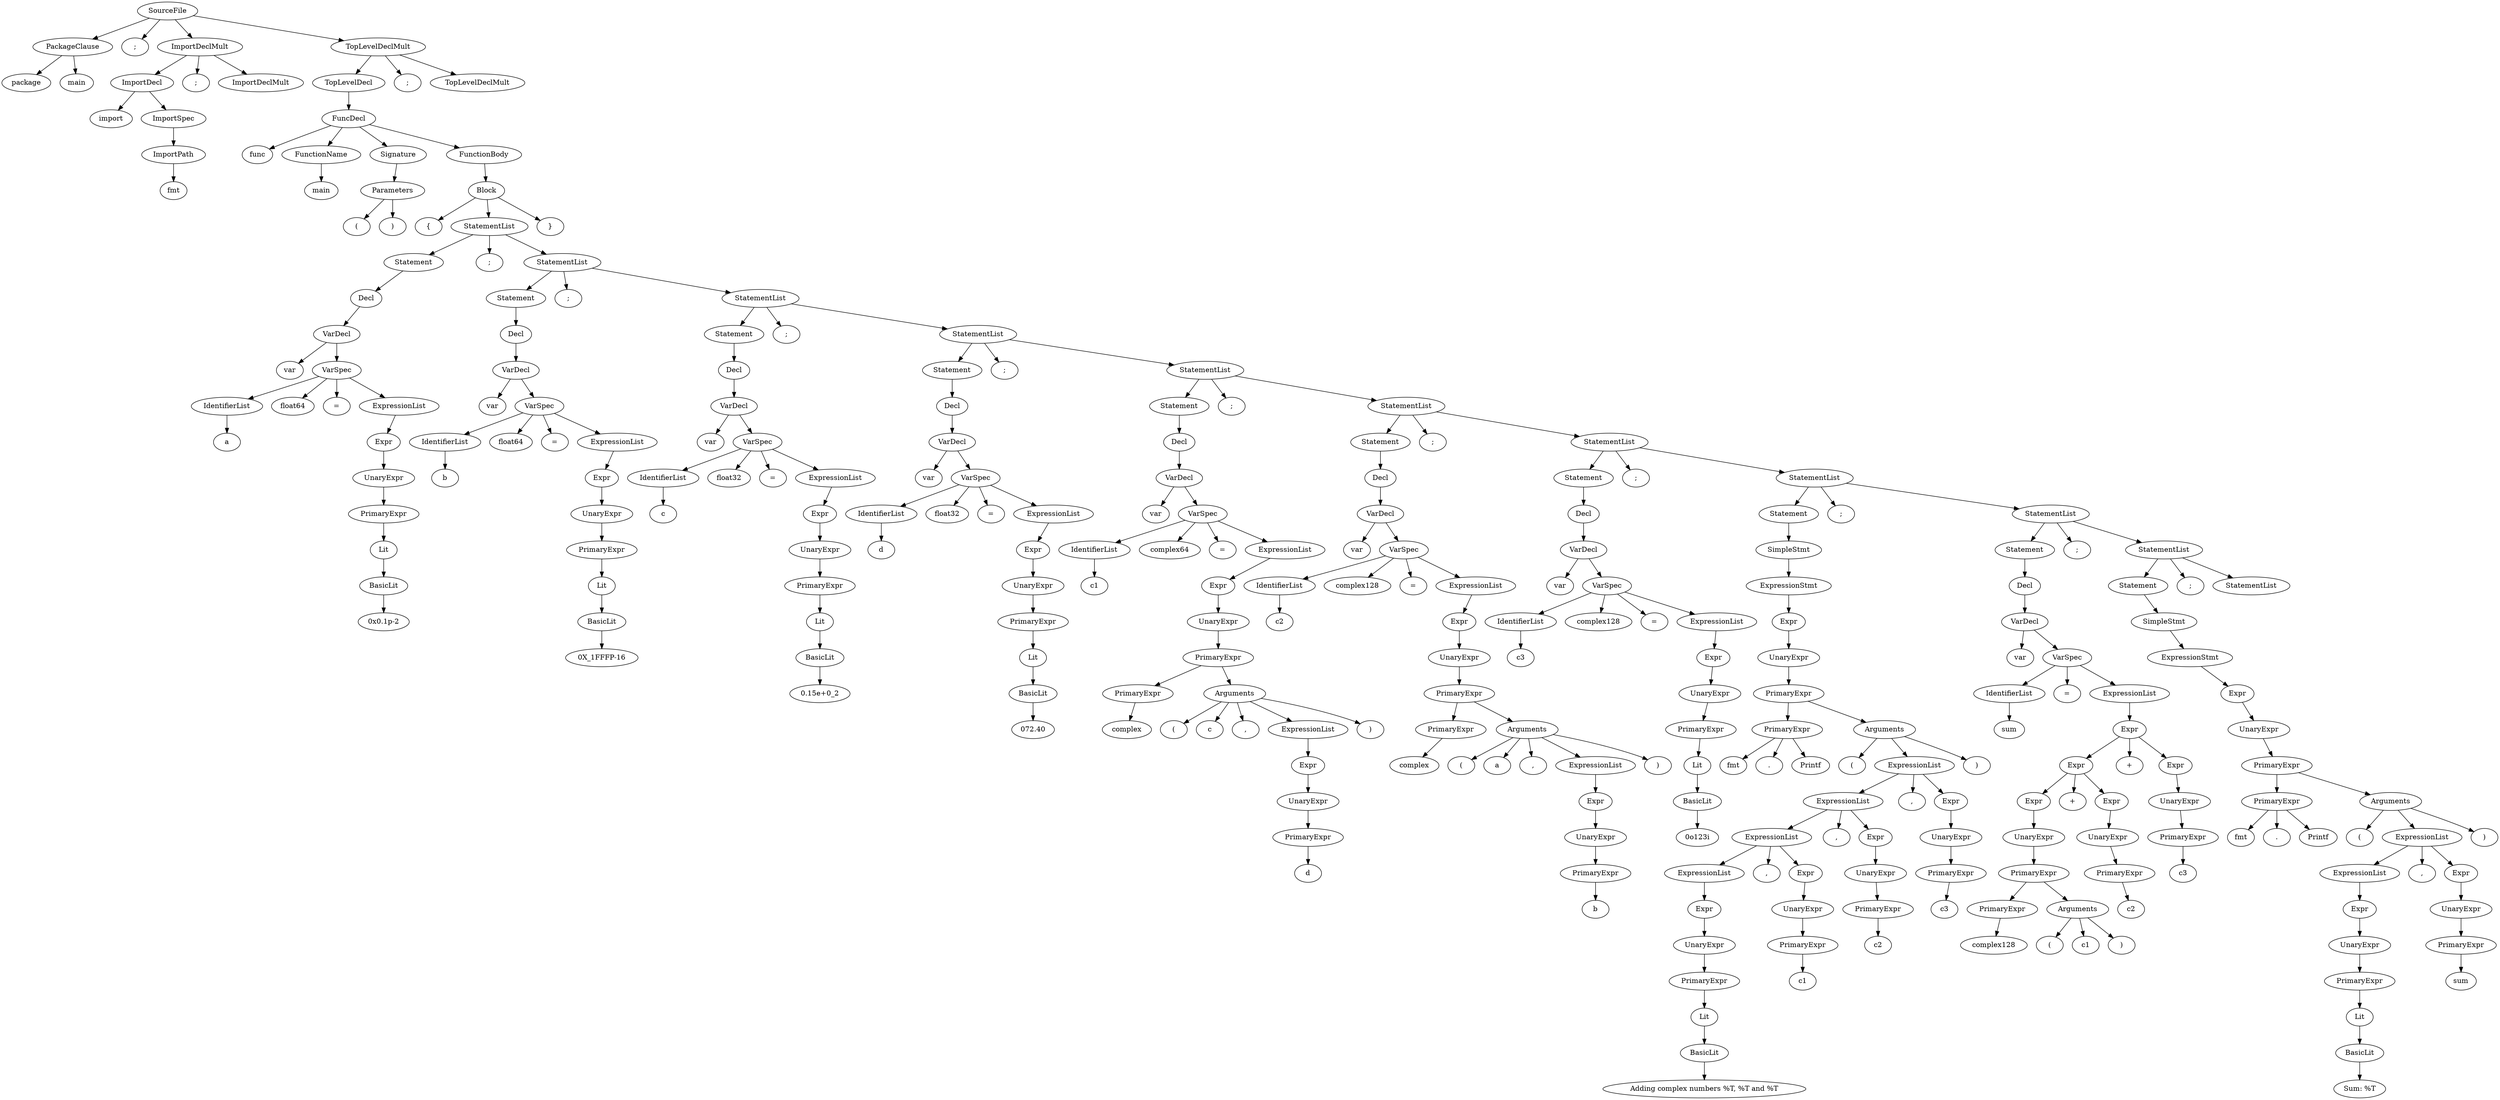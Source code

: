 digraph ParseTree {
0[label="SourceFile"]; 1[label="PackageClause"]; 0->1 ;
1[label="PackageClause"]; 2[label="package"]; 1->2 ;
1[label="PackageClause"]; 3[label="main"]; 1->3 ;
0[label="SourceFile"]; 4[label=";"]; 0->4 ;
0[label="SourceFile"]; 5[label="ImportDeclMult"]; 0->5 ;
5[label="ImportDeclMult"]; 6[label="ImportDecl"]; 5->6 ;
6[label="ImportDecl"]; 7[label="import"]; 6->7 ;
6[label="ImportDecl"]; 8[label="ImportSpec"]; 6->8 ;
8[label="ImportSpec"]; 9[label="ImportPath"]; 8->9 ;
9[label="ImportPath"]; 10[label="fmt"]; 9->10 ;
5[label="ImportDeclMult"]; 11[label=";"]; 5->11 ;
5[label="ImportDeclMult"]; 12[label="ImportDeclMult"]; 5->12 ;
0[label="SourceFile"]; 13[label="TopLevelDeclMult"]; 0->13 ;
13[label="TopLevelDeclMult"]; 14[label="TopLevelDecl"]; 13->14 ;
14[label="TopLevelDecl"]; 15[label="FuncDecl"]; 14->15 ;
15[label="FuncDecl"]; 16[label="func"]; 15->16 ;
15[label="FuncDecl"]; 17[label="FunctionName"]; 15->17 ;
17[label="FunctionName"]; 18[label="main"]; 17->18 ;
15[label="FuncDecl"]; 19[label="Signature"]; 15->19 ;
19[label="Signature"]; 20[label="Parameters"]; 19->20 ;
20[label="Parameters"]; 21[label="("]; 20->21 ;
20[label="Parameters"]; 22[label=")"]; 20->22 ;
15[label="FuncDecl"]; 23[label="FunctionBody"]; 15->23 ;
23[label="FunctionBody"]; 24[label="Block"]; 23->24 ;
24[label="Block"]; 25[label="{"]; 24->25 ;
24[label="Block"]; 26[label="StatementList"]; 24->26 ;
26[label="StatementList"]; 27[label="Statement"]; 26->27 ;
27[label="Statement"]; 28[label="Decl"]; 27->28 ;
28[label="Decl"]; 29[label="VarDecl"]; 28->29 ;
29[label="VarDecl"]; 30[label="var"]; 29->30 ;
29[label="VarDecl"]; 31[label="VarSpec"]; 29->31 ;
31[label="VarSpec"]; 32[label="IdentifierList"]; 31->32 ;
32[label="IdentifierList"]; 33[label="a"]; 32->33 ;
31[label="VarSpec"]; 34[label="float64"]; 31->34 ;
31[label="VarSpec"]; 35[label="="]; 31->35 ;
31[label="VarSpec"]; 36[label="ExpressionList"]; 31->36 ;
36[label="ExpressionList"]; 37[label="Expr"]; 36->37 ;
37[label="Expr"]; 38[label="UnaryExpr"]; 37->38 ;
38[label="UnaryExpr"]; 39[label="PrimaryExpr"]; 38->39 ;
39[label="PrimaryExpr"]; 40[label="Lit"]; 39->40 ;
40[label="Lit"]; 41[label="BasicLit"]; 40->41 ;
41[label="BasicLit"]; 42[label="0x0.1p-2"]; 41->42 ;
26[label="StatementList"]; 43[label=";"]; 26->43 ;
26[label="StatementList"]; 44[label="StatementList"]; 26->44 ;
44[label="StatementList"]; 45[label="Statement"]; 44->45 ;
45[label="Statement"]; 46[label="Decl"]; 45->46 ;
46[label="Decl"]; 47[label="VarDecl"]; 46->47 ;
47[label="VarDecl"]; 48[label="var"]; 47->48 ;
47[label="VarDecl"]; 49[label="VarSpec"]; 47->49 ;
49[label="VarSpec"]; 50[label="IdentifierList"]; 49->50 ;
50[label="IdentifierList"]; 51[label="b"]; 50->51 ;
49[label="VarSpec"]; 52[label="float64"]; 49->52 ;
49[label="VarSpec"]; 53[label="="]; 49->53 ;
49[label="VarSpec"]; 54[label="ExpressionList"]; 49->54 ;
54[label="ExpressionList"]; 55[label="Expr"]; 54->55 ;
55[label="Expr"]; 56[label="UnaryExpr"]; 55->56 ;
56[label="UnaryExpr"]; 57[label="PrimaryExpr"]; 56->57 ;
57[label="PrimaryExpr"]; 58[label="Lit"]; 57->58 ;
58[label="Lit"]; 59[label="BasicLit"]; 58->59 ;
59[label="BasicLit"]; 60[label="0X_1FFFP-16"]; 59->60 ;
44[label="StatementList"]; 61[label=";"]; 44->61 ;
44[label="StatementList"]; 62[label="StatementList"]; 44->62 ;
62[label="StatementList"]; 63[label="Statement"]; 62->63 ;
63[label="Statement"]; 64[label="Decl"]; 63->64 ;
64[label="Decl"]; 65[label="VarDecl"]; 64->65 ;
65[label="VarDecl"]; 66[label="var"]; 65->66 ;
65[label="VarDecl"]; 67[label="VarSpec"]; 65->67 ;
67[label="VarSpec"]; 68[label="IdentifierList"]; 67->68 ;
68[label="IdentifierList"]; 69[label="c"]; 68->69 ;
67[label="VarSpec"]; 70[label="float32"]; 67->70 ;
67[label="VarSpec"]; 71[label="="]; 67->71 ;
67[label="VarSpec"]; 72[label="ExpressionList"]; 67->72 ;
72[label="ExpressionList"]; 73[label="Expr"]; 72->73 ;
73[label="Expr"]; 74[label="UnaryExpr"]; 73->74 ;
74[label="UnaryExpr"]; 75[label="PrimaryExpr"]; 74->75 ;
75[label="PrimaryExpr"]; 76[label="Lit"]; 75->76 ;
76[label="Lit"]; 77[label="BasicLit"]; 76->77 ;
77[label="BasicLit"]; 78[label="0.15e+0_2"]; 77->78 ;
62[label="StatementList"]; 79[label=";"]; 62->79 ;
62[label="StatementList"]; 80[label="StatementList"]; 62->80 ;
80[label="StatementList"]; 81[label="Statement"]; 80->81 ;
81[label="Statement"]; 82[label="Decl"]; 81->82 ;
82[label="Decl"]; 83[label="VarDecl"]; 82->83 ;
83[label="VarDecl"]; 84[label="var"]; 83->84 ;
83[label="VarDecl"]; 85[label="VarSpec"]; 83->85 ;
85[label="VarSpec"]; 86[label="IdentifierList"]; 85->86 ;
86[label="IdentifierList"]; 87[label="d"]; 86->87 ;
85[label="VarSpec"]; 88[label="float32"]; 85->88 ;
85[label="VarSpec"]; 89[label="="]; 85->89 ;
85[label="VarSpec"]; 90[label="ExpressionList"]; 85->90 ;
90[label="ExpressionList"]; 91[label="Expr"]; 90->91 ;
91[label="Expr"]; 92[label="UnaryExpr"]; 91->92 ;
92[label="UnaryExpr"]; 93[label="PrimaryExpr"]; 92->93 ;
93[label="PrimaryExpr"]; 94[label="Lit"]; 93->94 ;
94[label="Lit"]; 95[label="BasicLit"]; 94->95 ;
95[label="BasicLit"]; 96[label="072.40"]; 95->96 ;
80[label="StatementList"]; 97[label=";"]; 80->97 ;
80[label="StatementList"]; 98[label="StatementList"]; 80->98 ;
98[label="StatementList"]; 99[label="Statement"]; 98->99 ;
99[label="Statement"]; 100[label="Decl"]; 99->100 ;
100[label="Decl"]; 101[label="VarDecl"]; 100->101 ;
101[label="VarDecl"]; 102[label="var"]; 101->102 ;
101[label="VarDecl"]; 103[label="VarSpec"]; 101->103 ;
103[label="VarSpec"]; 104[label="IdentifierList"]; 103->104 ;
104[label="IdentifierList"]; 105[label="c1"]; 104->105 ;
103[label="VarSpec"]; 106[label="complex64"]; 103->106 ;
103[label="VarSpec"]; 107[label="="]; 103->107 ;
103[label="VarSpec"]; 108[label="ExpressionList"]; 103->108 ;
108[label="ExpressionList"]; 109[label="Expr"]; 108->109 ;
109[label="Expr"]; 110[label="UnaryExpr"]; 109->110 ;
110[label="UnaryExpr"]; 111[label="PrimaryExpr"]; 110->111 ;
111[label="PrimaryExpr"]; 112[label="PrimaryExpr"]; 111->112 ;
112[label="PrimaryExpr"]; 113[label="complex"]; 112->113 ;
111[label="PrimaryExpr"]; 114[label="Arguments"]; 111->114 ;
114[label="Arguments"]; 115[label="("]; 114->115 ;
114[label="Arguments"]; 116[label="c"]; 114->116 ;
114[label="Arguments"]; 117[label=","]; 114->117 ;
114[label="Arguments"]; 118[label="ExpressionList"]; 114->118 ;
118[label="ExpressionList"]; 119[label="Expr"]; 118->119 ;
119[label="Expr"]; 120[label="UnaryExpr"]; 119->120 ;
120[label="UnaryExpr"]; 121[label="PrimaryExpr"]; 120->121 ;
121[label="PrimaryExpr"]; 122[label="d"]; 121->122 ;
114[label="Arguments"]; 123[label=")"]; 114->123 ;
98[label="StatementList"]; 124[label=";"]; 98->124 ;
98[label="StatementList"]; 125[label="StatementList"]; 98->125 ;
125[label="StatementList"]; 126[label="Statement"]; 125->126 ;
126[label="Statement"]; 127[label="Decl"]; 126->127 ;
127[label="Decl"]; 128[label="VarDecl"]; 127->128 ;
128[label="VarDecl"]; 129[label="var"]; 128->129 ;
128[label="VarDecl"]; 130[label="VarSpec"]; 128->130 ;
130[label="VarSpec"]; 131[label="IdentifierList"]; 130->131 ;
131[label="IdentifierList"]; 132[label="c2"]; 131->132 ;
130[label="VarSpec"]; 133[label="complex128"]; 130->133 ;
130[label="VarSpec"]; 134[label="="]; 130->134 ;
130[label="VarSpec"]; 135[label="ExpressionList"]; 130->135 ;
135[label="ExpressionList"]; 136[label="Expr"]; 135->136 ;
136[label="Expr"]; 137[label="UnaryExpr"]; 136->137 ;
137[label="UnaryExpr"]; 138[label="PrimaryExpr"]; 137->138 ;
138[label="PrimaryExpr"]; 139[label="PrimaryExpr"]; 138->139 ;
139[label="PrimaryExpr"]; 140[label="complex"]; 139->140 ;
138[label="PrimaryExpr"]; 141[label="Arguments"]; 138->141 ;
141[label="Arguments"]; 142[label="("]; 141->142 ;
141[label="Arguments"]; 143[label="a"]; 141->143 ;
141[label="Arguments"]; 144[label=","]; 141->144 ;
141[label="Arguments"]; 145[label="ExpressionList"]; 141->145 ;
145[label="ExpressionList"]; 146[label="Expr"]; 145->146 ;
146[label="Expr"]; 147[label="UnaryExpr"]; 146->147 ;
147[label="UnaryExpr"]; 148[label="PrimaryExpr"]; 147->148 ;
148[label="PrimaryExpr"]; 149[label="b"]; 148->149 ;
141[label="Arguments"]; 150[label=")"]; 141->150 ;
125[label="StatementList"]; 151[label=";"]; 125->151 ;
125[label="StatementList"]; 152[label="StatementList"]; 125->152 ;
152[label="StatementList"]; 153[label="Statement"]; 152->153 ;
153[label="Statement"]; 154[label="Decl"]; 153->154 ;
154[label="Decl"]; 155[label="VarDecl"]; 154->155 ;
155[label="VarDecl"]; 156[label="var"]; 155->156 ;
155[label="VarDecl"]; 157[label="VarSpec"]; 155->157 ;
157[label="VarSpec"]; 158[label="IdentifierList"]; 157->158 ;
158[label="IdentifierList"]; 159[label="c3"]; 158->159 ;
157[label="VarSpec"]; 160[label="complex128"]; 157->160 ;
157[label="VarSpec"]; 161[label="="]; 157->161 ;
157[label="VarSpec"]; 162[label="ExpressionList"]; 157->162 ;
162[label="ExpressionList"]; 163[label="Expr"]; 162->163 ;
163[label="Expr"]; 164[label="UnaryExpr"]; 163->164 ;
164[label="UnaryExpr"]; 165[label="PrimaryExpr"]; 164->165 ;
165[label="PrimaryExpr"]; 166[label="Lit"]; 165->166 ;
166[label="Lit"]; 167[label="BasicLit"]; 166->167 ;
167[label="BasicLit"]; 168[label="0o123i"]; 167->168 ;
152[label="StatementList"]; 169[label=";"]; 152->169 ;
152[label="StatementList"]; 170[label="StatementList"]; 152->170 ;
170[label="StatementList"]; 171[label="Statement"]; 170->171 ;
171[label="Statement"]; 172[label="SimpleStmt"]; 171->172 ;
172[label="SimpleStmt"]; 173[label="ExpressionStmt"]; 172->173 ;
173[label="ExpressionStmt"]; 174[label="Expr"]; 173->174 ;
174[label="Expr"]; 175[label="UnaryExpr"]; 174->175 ;
175[label="UnaryExpr"]; 176[label="PrimaryExpr"]; 175->176 ;
176[label="PrimaryExpr"]; 177[label="PrimaryExpr"]; 176->177 ;
177[label="PrimaryExpr"]; 178[label="fmt"]; 177->178 ;
177[label="PrimaryExpr"]; 179[label="."]; 177->179 ;
177[label="PrimaryExpr"]; 180[label="Printf"]; 177->180 ;
176[label="PrimaryExpr"]; 181[label="Arguments"]; 176->181 ;
181[label="Arguments"]; 182[label="("]; 181->182 ;
181[label="Arguments"]; 183[label="ExpressionList"]; 181->183 ;
183[label="ExpressionList"]; 184[label="ExpressionList"]; 183->184 ;
184[label="ExpressionList"]; 185[label="ExpressionList"]; 184->185 ;
185[label="ExpressionList"]; 186[label="ExpressionList"]; 185->186 ;
186[label="ExpressionList"]; 187[label="Expr"]; 186->187 ;
187[label="Expr"]; 188[label="UnaryExpr"]; 187->188 ;
188[label="UnaryExpr"]; 189[label="PrimaryExpr"]; 188->189 ;
189[label="PrimaryExpr"]; 190[label="Lit"]; 189->190 ;
190[label="Lit"]; 191[label="BasicLit"]; 190->191 ;
191[label="BasicLit"]; 192[label="Adding complex numbers %T, %T and %T\n"]; 191->192 ;
185[label="ExpressionList"]; 193[label=","]; 185->193 ;
185[label="ExpressionList"]; 194[label="Expr"]; 185->194 ;
194[label="Expr"]; 195[label="UnaryExpr"]; 194->195 ;
195[label="UnaryExpr"]; 196[label="PrimaryExpr"]; 195->196 ;
196[label="PrimaryExpr"]; 197[label="c1"]; 196->197 ;
184[label="ExpressionList"]; 198[label=","]; 184->198 ;
184[label="ExpressionList"]; 199[label="Expr"]; 184->199 ;
199[label="Expr"]; 200[label="UnaryExpr"]; 199->200 ;
200[label="UnaryExpr"]; 201[label="PrimaryExpr"]; 200->201 ;
201[label="PrimaryExpr"]; 202[label="c2"]; 201->202 ;
183[label="ExpressionList"]; 203[label=","]; 183->203 ;
183[label="ExpressionList"]; 204[label="Expr"]; 183->204 ;
204[label="Expr"]; 205[label="UnaryExpr"]; 204->205 ;
205[label="UnaryExpr"]; 206[label="PrimaryExpr"]; 205->206 ;
206[label="PrimaryExpr"]; 207[label="c3"]; 206->207 ;
181[label="Arguments"]; 208[label=")"]; 181->208 ;
170[label="StatementList"]; 209[label=";"]; 170->209 ;
170[label="StatementList"]; 210[label="StatementList"]; 170->210 ;
210[label="StatementList"]; 211[label="Statement"]; 210->211 ;
211[label="Statement"]; 212[label="Decl"]; 211->212 ;
212[label="Decl"]; 213[label="VarDecl"]; 212->213 ;
213[label="VarDecl"]; 214[label="var"]; 213->214 ;
213[label="VarDecl"]; 215[label="VarSpec"]; 213->215 ;
215[label="VarSpec"]; 216[label="IdentifierList"]; 215->216 ;
216[label="IdentifierList"]; 217[label="sum"]; 216->217 ;
215[label="VarSpec"]; 218[label="="]; 215->218 ;
215[label="VarSpec"]; 219[label="ExpressionList"]; 215->219 ;
219[label="ExpressionList"]; 220[label="Expr"]; 219->220 ;
220[label="Expr"]; 221[label="Expr"]; 220->221 ;
221[label="Expr"]; 222[label="Expr"]; 221->222 ;
222[label="Expr"]; 223[label="UnaryExpr"]; 222->223 ;
223[label="UnaryExpr"]; 224[label="PrimaryExpr"]; 223->224 ;
224[label="PrimaryExpr"]; 225[label="PrimaryExpr"]; 224->225 ;
225[label="PrimaryExpr"]; 226[label="complex128"]; 225->226 ;
224[label="PrimaryExpr"]; 227[label="Arguments"]; 224->227 ;
227[label="Arguments"]; 228[label="("]; 227->228 ;
227[label="Arguments"]; 229[label="c1"]; 227->229 ;
227[label="Arguments"]; 230[label=")"]; 227->230 ;
221[label="Expr"]; 231[label="+"]; 221->231 ;
221[label="Expr"]; 232[label="Expr"]; 221->232 ;
232[label="Expr"]; 233[label="UnaryExpr"]; 232->233 ;
233[label="UnaryExpr"]; 234[label="PrimaryExpr"]; 233->234 ;
234[label="PrimaryExpr"]; 235[label="c2"]; 234->235 ;
220[label="Expr"]; 236[label="+"]; 220->236 ;
220[label="Expr"]; 237[label="Expr"]; 220->237 ;
237[label="Expr"]; 238[label="UnaryExpr"]; 237->238 ;
238[label="UnaryExpr"]; 239[label="PrimaryExpr"]; 238->239 ;
239[label="PrimaryExpr"]; 240[label="c3"]; 239->240 ;
210[label="StatementList"]; 241[label=";"]; 210->241 ;
210[label="StatementList"]; 242[label="StatementList"]; 210->242 ;
242[label="StatementList"]; 243[label="Statement"]; 242->243 ;
243[label="Statement"]; 244[label="SimpleStmt"]; 243->244 ;
244[label="SimpleStmt"]; 245[label="ExpressionStmt"]; 244->245 ;
245[label="ExpressionStmt"]; 246[label="Expr"]; 245->246 ;
246[label="Expr"]; 247[label="UnaryExpr"]; 246->247 ;
247[label="UnaryExpr"]; 248[label="PrimaryExpr"]; 247->248 ;
248[label="PrimaryExpr"]; 249[label="PrimaryExpr"]; 248->249 ;
249[label="PrimaryExpr"]; 250[label="fmt"]; 249->250 ;
249[label="PrimaryExpr"]; 251[label="."]; 249->251 ;
249[label="PrimaryExpr"]; 252[label="Printf"]; 249->252 ;
248[label="PrimaryExpr"]; 253[label="Arguments"]; 248->253 ;
253[label="Arguments"]; 254[label="("]; 253->254 ;
253[label="Arguments"]; 255[label="ExpressionList"]; 253->255 ;
255[label="ExpressionList"]; 256[label="ExpressionList"]; 255->256 ;
256[label="ExpressionList"]; 257[label="Expr"]; 256->257 ;
257[label="Expr"]; 258[label="UnaryExpr"]; 257->258 ;
258[label="UnaryExpr"]; 259[label="PrimaryExpr"]; 258->259 ;
259[label="PrimaryExpr"]; 260[label="Lit"]; 259->260 ;
260[label="Lit"]; 261[label="BasicLit"]; 260->261 ;
261[label="BasicLit"]; 262[label="Sum: %T\n"]; 261->262 ;
255[label="ExpressionList"]; 263[label=","]; 255->263 ;
255[label="ExpressionList"]; 264[label="Expr"]; 255->264 ;
264[label="Expr"]; 265[label="UnaryExpr"]; 264->265 ;
265[label="UnaryExpr"]; 266[label="PrimaryExpr"]; 265->266 ;
266[label="PrimaryExpr"]; 267[label="sum"]; 266->267 ;
253[label="Arguments"]; 268[label=")"]; 253->268 ;
242[label="StatementList"]; 269[label=";"]; 242->269 ;
242[label="StatementList"]; 270[label="StatementList"]; 242->270 ;
24[label="Block"]; 271[label="}"]; 24->271 ;
13[label="TopLevelDeclMult"]; 272[label=";"]; 13->272 ;
13[label="TopLevelDeclMult"]; 273[label="TopLevelDeclMult"]; 13->273 ;
}